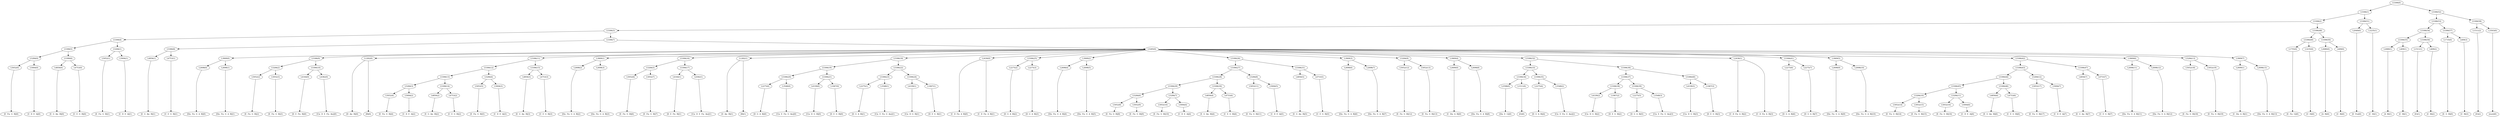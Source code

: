 digraph sample{
"L5052(0)"->"[E  Fis  G  B](0)"
"L5004(0)"->"[C  D  E  A](0)"
"L5284(0)"->"L5052(0)"
"L5284(0)"->"L5004(0)"
"L4856(0)"->"[E  G  Ais  B](0)"
"L4753(0)"->"[C  E  G  B](0)"
"L5306(6)"->"L4856(0)"
"L5306(6)"->"L4753(0)"
"L5306(5)"->"L5284(0)"
"L5306(5)"->"L5306(6)"
"L5052(1)"->"[E  Fis  G  B](1)"
"L5004(1)"->"[C  D  E  A](1)"
"L5284(1)"->"L5052(1)"
"L5284(1)"->"L5004(1)"
"L5306(4)"->"L5306(5)"
"L5306(4)"->"L5284(1)"
"L4856(1)"->"[E  G  Ais  B](1)"
"L4753(1)"->"[C  E  G  B](1)"
"L5306(8)"->"L4856(1)"
"L5306(8)"->"L4753(1)"
"L2698(0)"->"[Dis  Fis  G  A  B](0)"
"L2698(1)"->"[Dis  Fis  G  A  B](1)"
"L3069(0)"->"L2698(0)"
"L3069(0)"->"L2698(1)"
"L5052(2)"->"[E  Fis  G  B](2)"
"L5052(3)"->"[E  Fis  G  B](3)"
"L5284(2)"->"L5052(2)"
"L5284(2)"->"L5052(3)"
"L4164(0)"->"[D  E  Fis  B](0)"
"L4382(0)"->"[Cis  D  E  Fis  Ais](0)"
"L5306(10)"->"L4164(0)"
"L5306(10)"->"L4382(0)"
"L5306(9)"->"L5284(2)"
"L5306(9)"->"L5306(10)"
"L1282(0)"->"[D  Ais  B](0)"
"L1282(0)"->"[B](0)"
"L5052(4)"->"[E  Fis  G  B](4)"
"L5004(2)"->"[C  D  E  A](2)"
"L5284(3)"->"L5052(4)"
"L5284(3)"->"L5004(2)"
"L4856(2)"->"[E  G  Ais  B](2)"
"L4753(2)"->"[C  E  G  B](2)"
"L5306(14)"->"L4856(2)"
"L5306(14)"->"L4753(2)"
"L5306(13)"->"L5284(3)"
"L5306(13)"->"L5306(14)"
"L5052(5)"->"[E  Fis  G  B](5)"
"L5004(3)"->"[C  D  E  A](3)"
"L5284(4)"->"L5052(5)"
"L5284(4)"->"L5004(3)"
"L5306(12)"->"L5306(13)"
"L5306(12)"->"L5284(4)"
"L4856(3)"->"[E  G  Ais  B](3)"
"L4753(3)"->"[C  E  G  B](3)"
"L5306(15)"->"L4856(3)"
"L5306(15)"->"L4753(3)"
"L5306(11)"->"L5306(12)"
"L5306(11)"->"L5306(15)"
"L2698(2)"->"[Dis  Fis  G  A  B](2)"
"L2698(3)"->"[Dis  Fis  G  A  B](3)"
"L3069(1)"->"L2698(2)"
"L3069(1)"->"L2698(3)"
"L5052(6)"->"[E  Fis  G  B](6)"
"L5052(7)"->"[E  Fis  G  B](7)"
"L5284(5)"->"L5052(6)"
"L5284(5)"->"L5052(7)"
"L4164(1)"->"[D  E  Fis  B](1)"
"L4382(1)"->"[Cis  D  E  Fis  Ais](1)"
"L5306(17)"->"L4164(1)"
"L5306(17)"->"L4382(1)"
"L5306(16)"->"L5284(5)"
"L5306(16)"->"L5306(17)"
"L1282(1)"->"[D  Ais  B](1)"
"L1282(1)"->"[B](1)"
"L2275(0)"->"[D  G  A  B](0)"
"L3548(0)"->"[Cis  E  Fis  G  Ais](0)"
"L5306(20)"->"L2275(0)"
"L5306(20)"->"L3548(0)"
"L4339(0)"->"[Cis  D  G  B](0)"
"L1067(0)"->"[D  E  G  B](0)"
"L5306(21)"->"L4339(0)"
"L5306(21)"->"L1067(0)"
"L5306(19)"->"L5306(20)"
"L5306(19)"->"L5306(21)"
"L2275(1)"->"[D  G  A  B](1)"
"L3548(1)"->"[Cis  E  Fis  G  Ais](1)"
"L5306(23)"->"L2275(1)"
"L5306(23)"->"L3548(1)"
"L4339(1)"->"[Cis  D  G  B](1)"
"L1067(1)"->"[D  E  G  B](1)"
"L5306(24)"->"L4339(1)"
"L5306(24)"->"L1067(1)"
"L5306(22)"->"L5306(23)"
"L5306(22)"->"L5306(24)"
"L5306(18)"->"L5306(19)"
"L5306(18)"->"L5306(22)"
"L2436(0)"->"[C  D  Fis  A  B](0)"
"L2436(0)"->"[C  D  Fis  A  B](1)"
"L2275(2)"->"[D  G  A  B](2)"
"L2275(3)"->"[D  G  A  B](3)"
"L5306(25)"->"L2275(2)"
"L5306(25)"->"L2275(3)"
"L2698(4)"->"[Dis  Fis  G  A  B](4)"
"L2698(5)"->"[Dis  Fis  G  A  B](5)"
"L3069(2)"->"L2698(4)"
"L3069(2)"->"L2698(5)"
"L5052(8)"->"[E  Fis  G  B](8)"
"L5052(9)"->"[E  Fis  G  B](9)"
"L5284(6)"->"L5052(8)"
"L5284(6)"->"L5052(9)"
"L5052(10)"->"[E  Fis  G  B](10)"
"L5004(4)"->"[C  D  E  A](4)"
"L5284(7)"->"L5052(10)"
"L5284(7)"->"L5004(4)"
"L5306(29)"->"L5284(6)"
"L5306(29)"->"L5284(7)"
"L4856(4)"->"[E  G  Ais  B](4)"
"L4753(4)"->"[C  E  G  B](4)"
"L5306(30)"->"L4856(4)"
"L5306(30)"->"L4753(4)"
"L5306(28)"->"L5306(29)"
"L5306(28)"->"L5306(30)"
"L5052(11)"->"[E  Fis  G  B](11)"
"L5004(5)"->"[C  D  E  A](5)"
"L5284(8)"->"L5052(11)"
"L5284(8)"->"L5004(5)"
"L5306(27)"->"L5306(28)"
"L5306(27)"->"L5284(8)"
"L4856(5)"->"[E  G  Ais  B](5)"
"L4753(5)"->"[C  E  G  B](5)"
"L5306(31)"->"L4856(5)"
"L5306(31)"->"L4753(5)"
"L5306(26)"->"L5306(27)"
"L5306(26)"->"L5306(31)"
"L2698(6)"->"[Dis  Fis  G  A  B](6)"
"L2698(7)"->"[Dis  Fis  G  A  B](7)"
"L3069(3)"->"L2698(6)"
"L3069(3)"->"L2698(7)"
"L5052(12)"->"[E  Fis  G  B](12)"
"L5052(13)"->"[E  Fis  G  B](13)"
"L5284(9)"->"L5052(12)"
"L5284(9)"->"L5052(13)"
"L2699(0)"->"[C  Dis  A  B](0)"
"L2698(8)"->"[Dis  Fis  G  A  B](8)"
"L3069(4)"->"L2699(0)"
"L3069(4)"->"L2698(8)"
"L2598(0)"->"[Dis  E  G](0)"
"L1511(0)"->"[E](0)"
"L5306(34)"->"L2598(0)"
"L5306(34)"->"L1511(0)"
"L2275(4)"->"[D  G  A  B](4)"
"L3548(2)"->"[Cis  E  Fis  G  Ais](2)"
"L5306(35)"->"L2275(4)"
"L5306(35)"->"L3548(2)"
"L5306(33)"->"L5306(34)"
"L5306(33)"->"L5306(35)"
"L4339(2)"->"[Cis  D  G  B](2)"
"L1067(2)"->"[D  E  G  B](2)"
"L5306(38)"->"L4339(2)"
"L5306(38)"->"L1067(2)"
"L2275(5)"->"[D  G  A  B](5)"
"L3548(3)"->"[Cis  E  Fis  G  Ais](3)"
"L5306(39)"->"L2275(5)"
"L5306(39)"->"L3548(3)"
"L5306(37)"->"L5306(38)"
"L5306(37)"->"L5306(39)"
"L4339(3)"->"[Cis  D  G  B](3)"
"L1067(3)"->"[D  E  G  B](3)"
"L5306(40)"->"L4339(3)"
"L5306(40)"->"L1067(3)"
"L5306(36)"->"L5306(37)"
"L5306(36)"->"L5306(40)"
"L5306(32)"->"L5306(33)"
"L5306(32)"->"L5306(36)"
"L2436(1)"->"[C  D  Fis  A  B](2)"
"L2436(1)"->"[C  D  Fis  A  B](3)"
"L2275(6)"->"[D  G  A  B](6)"
"L2275(7)"->"[D  G  A  B](7)"
"L5306(41)"->"L2275(6)"
"L5306(41)"->"L2275(7)"
"L2698(9)"->"[Dis  Fis  G  A  B](9)"
"L2698(10)"->"[Dis  Fis  G  A  B](10)"
"L3069(5)"->"L2698(9)"
"L3069(5)"->"L2698(10)"
"L5052(14)"->"[E  Fis  G  B](14)"
"L5052(15)"->"[E  Fis  G  B](15)"
"L5284(10)"->"L5052(14)"
"L5284(10)"->"L5052(15)"
"L5052(16)"->"[E  Fis  G  B](16)"
"L5004(6)"->"[C  D  E  A](6)"
"L5284(11)"->"L5052(16)"
"L5284(11)"->"L5004(6)"
"L5306(45)"->"L5284(10)"
"L5306(45)"->"L5284(11)"
"L4856(6)"->"[E  G  Ais  B](6)"
"L4753(6)"->"[C  E  G  B](6)"
"L5306(46)"->"L4856(6)"
"L5306(46)"->"L4753(6)"
"L5306(44)"->"L5306(45)"
"L5306(44)"->"L5306(46)"
"L5052(17)"->"[E  Fis  G  B](17)"
"L5004(7)"->"[C  D  E  A](7)"
"L5284(12)"->"L5052(17)"
"L5284(12)"->"L5004(7)"
"L5306(43)"->"L5306(44)"
"L5306(43)"->"L5284(12)"
"L4856(7)"->"[E  G  Ais  B](7)"
"L4753(7)"->"[C  E  G  B](7)"
"L5306(47)"->"L4856(7)"
"L5306(47)"->"L4753(7)"
"L5306(42)"->"L5306(43)"
"L5306(42)"->"L5306(47)"
"L2698(11)"->"[Dis  Fis  G  A  B](11)"
"L2698(12)"->"[Dis  Fis  G  A  B](12)"
"L3069(6)"->"L2698(11)"
"L3069(6)"->"L2698(12)"
"L5052(18)"->"[E  Fis  G  B](18)"
"L5052(19)"->"[E  Fis  G  B](19)"
"L5284(13)"->"L5052(18)"
"L5284(13)"->"L5052(19)"
"L2699(1)"->"[C  Dis  A  B](1)"
"L2698(13)"->"[Dis  Fis  G  A  B](13)"
"L3069(7)"->"L2699(1)"
"L3069(7)"->"L2698(13)"
"L5265(0)"->"L3069(0)"
"L5265(0)"->"L5306(9)"
"L5265(0)"->"L1282(0)"
"L5265(0)"->"L5306(11)"
"L5265(0)"->"L3069(1)"
"L5265(0)"->"L5306(16)"
"L5265(0)"->"L1282(1)"
"L5265(0)"->"L5306(18)"
"L5265(0)"->"L2436(0)"
"L5265(0)"->"L5306(25)"
"L5265(0)"->"L3069(2)"
"L5265(0)"->"L5306(26)"
"L5265(0)"->"L3069(3)"
"L5265(0)"->"L5284(9)"
"L5265(0)"->"L3069(4)"
"L5265(0)"->"L5306(32)"
"L5265(0)"->"L2436(1)"
"L5265(0)"->"L5306(41)"
"L5265(0)"->"L3069(5)"
"L5265(0)"->"L5306(42)"
"L5265(0)"->"L3069(6)"
"L5265(0)"->"L5284(13)"
"L5265(0)"->"L3069(7)"
"L5306(7)"->"L5306(8)"
"L5306(7)"->"L5265(0)"
"L5306(3)"->"L5306(4)"
"L5306(3)"->"L5306(7)"
"L1755(0)"->"[E  Fis  G](0)"
"L3235(0)"->"[C  D](0)"
"L5306(49)"->"L1755(0)"
"L5306(49)"->"L3235(0)"
"L2680(0)"->"[A  B](0)"
"L409(0)"->"[C  B](0)"
"L5306(50)"->"L2680(0)"
"L5306(50)"->"L409(0)"
"L5306(48)"->"L5306(49)"
"L5306(48)"->"L5306(50)"
"L5306(2)"->"L5306(3)"
"L5306(2)"->"L5306(48)"
"L2049(0)"->"[E  Fis](0)"
"L3235(1)"->"[C  D](1)"
"L5306(51)"->"L2049(0)"
"L5306(51)"->"L3235(1)"
"L5306(1)"->"L5306(2)"
"L5306(1)"->"L5306(51)"
"L2680(1)"->"[A  B](1)"
"L409(1)"->"[C  B](1)"
"L5306(55)"->"L2680(1)"
"L5306(55)"->"L409(1)"
"L1511(1)"->"[E](1)"
"L409(2)"->"[C  B](2)"
"L5306(56)"->"L1511(1)"
"L5306(56)"->"L409(2)"
"L5306(54)"->"L5306(55)"
"L5306(54)"->"L5306(56)"
"L1735(0)"->"[E  G  B](0)"
"L409(3)"->"[C  B](3)"
"L5306(57)"->"L1735(0)"
"L5306(57)"->"L409(3)"
"L5306(53)"->"L5306(54)"
"L5306(53)"->"L5306(57)"
"L1511(2)"->"[E](2)"
"L3503(0)"->"[rest](0)"
"L5306(58)"->"L1511(2)"
"L5306(58)"->"L3503(0)"
"L5306(52)"->"L5306(53)"
"L5306(52)"->"L5306(58)"
"L5306(0)"->"L5306(1)"
"L5306(0)"->"L5306(52)"
{rank = min; "L5306(0)"}
{rank = same; "L5306(1)"; "L5306(52)";}
{rank = same; "L5306(2)"; "L5306(51)"; "L5306(53)"; "L5306(58)";}
{rank = same; "L5306(3)"; "L5306(48)"; "L2049(0)"; "L3235(1)"; "L5306(54)"; "L5306(57)"; "L1511(2)"; "L3503(0)";}
{rank = same; "L5306(4)"; "L5306(7)"; "L5306(49)"; "L5306(50)"; "L5306(55)"; "L5306(56)"; "L1735(0)"; "L409(3)";}
{rank = same; "L5306(5)"; "L5284(1)"; "L5306(8)"; "L5265(0)"; "L1755(0)"; "L3235(0)"; "L2680(0)"; "L409(0)"; "L2680(1)"; "L409(1)"; "L1511(1)"; "L409(2)";}
{rank = same; "L5284(0)"; "L5306(6)"; "L5052(1)"; "L5004(1)"; "L4856(1)"; "L4753(1)"; "L3069(0)"; "L5306(9)"; "L1282(0)"; "L5306(11)"; "L3069(1)"; "L5306(16)"; "L1282(1)"; "L5306(18)"; "L2436(0)"; "L5306(25)"; "L3069(2)"; "L5306(26)"; "L3069(3)"; "L5284(9)"; "L3069(4)"; "L5306(32)"; "L2436(1)"; "L5306(41)"; "L3069(5)"; "L5306(42)"; "L3069(6)"; "L5284(13)"; "L3069(7)";}
{rank = same; "L5052(0)"; "L5004(0)"; "L4856(0)"; "L4753(0)"; "L2698(0)"; "L2698(1)"; "L5284(2)"; "L5306(10)"; "L5306(12)"; "L5306(15)"; "L2698(2)"; "L2698(3)"; "L5284(5)"; "L5306(17)"; "L5306(19)"; "L5306(22)"; "L2275(2)"; "L2275(3)"; "L2698(4)"; "L2698(5)"; "L5306(27)"; "L5306(31)"; "L2698(6)"; "L2698(7)"; "L5052(12)"; "L5052(13)"; "L2699(0)"; "L2698(8)"; "L5306(33)"; "L5306(36)"; "L2275(6)"; "L2275(7)"; "L2698(9)"; "L2698(10)"; "L5306(43)"; "L5306(47)"; "L2698(11)"; "L2698(12)"; "L5052(18)"; "L5052(19)"; "L2699(1)"; "L2698(13)";}
{rank = same; "L5052(2)"; "L5052(3)"; "L4164(0)"; "L4382(0)"; "L5306(13)"; "L5284(4)"; "L4856(3)"; "L4753(3)"; "L5052(6)"; "L5052(7)"; "L4164(1)"; "L4382(1)"; "L5306(20)"; "L5306(21)"; "L5306(23)"; "L5306(24)"; "L5306(28)"; "L5284(8)"; "L4856(5)"; "L4753(5)"; "L5306(34)"; "L5306(35)"; "L5306(37)"; "L5306(40)"; "L5306(44)"; "L5284(12)"; "L4856(7)"; "L4753(7)";}
{rank = same; "L5284(3)"; "L5306(14)"; "L5052(5)"; "L5004(3)"; "L2275(0)"; "L3548(0)"; "L4339(0)"; "L1067(0)"; "L2275(1)"; "L3548(1)"; "L4339(1)"; "L1067(1)"; "L5306(29)"; "L5306(30)"; "L5052(11)"; "L5004(5)"; "L2598(0)"; "L1511(0)"; "L2275(4)"; "L3548(2)"; "L5306(38)"; "L5306(39)"; "L4339(3)"; "L1067(3)"; "L5306(45)"; "L5306(46)"; "L5052(17)"; "L5004(7)";}
{rank = same; "L5052(4)"; "L5004(2)"; "L4856(2)"; "L4753(2)"; "L5284(6)"; "L5284(7)"; "L4856(4)"; "L4753(4)"; "L4339(2)"; "L1067(2)"; "L2275(5)"; "L3548(3)"; "L5284(10)"; "L5284(11)"; "L4856(6)"; "L4753(6)";}
{rank = same; "L5052(8)"; "L5052(9)"; "L5052(10)"; "L5004(4)"; "L5052(14)"; "L5052(15)"; "L5052(16)"; "L5004(6)";}
{rank = max; "[A  B](0)"; "[A  B](1)"; "[B](0)"; "[B](1)"; "[C  B](0)"; "[C  B](1)"; "[C  B](2)"; "[C  B](3)"; "[C  D  E  A](0)"; "[C  D  E  A](1)"; "[C  D  E  A](2)"; "[C  D  E  A](3)"; "[C  D  E  A](4)"; "[C  D  E  A](5)"; "[C  D  E  A](6)"; "[C  D  E  A](7)"; "[C  D  Fis  A  B](0)"; "[C  D  Fis  A  B](1)"; "[C  D  Fis  A  B](2)"; "[C  D  Fis  A  B](3)"; "[C  D](0)"; "[C  D](1)"; "[C  Dis  A  B](0)"; "[C  Dis  A  B](1)"; "[C  E  G  B](0)"; "[C  E  G  B](1)"; "[C  E  G  B](2)"; "[C  E  G  B](3)"; "[C  E  G  B](4)"; "[C  E  G  B](5)"; "[C  E  G  B](6)"; "[C  E  G  B](7)"; "[Cis  D  E  Fis  Ais](0)"; "[Cis  D  E  Fis  Ais](1)"; "[Cis  D  G  B](0)"; "[Cis  D  G  B](1)"; "[Cis  D  G  B](2)"; "[Cis  D  G  B](3)"; "[Cis  E  Fis  G  Ais](0)"; "[Cis  E  Fis  G  Ais](1)"; "[Cis  E  Fis  G  Ais](2)"; "[Cis  E  Fis  G  Ais](3)"; "[D  Ais  B](0)"; "[D  Ais  B](1)"; "[D  E  Fis  B](0)"; "[D  E  Fis  B](1)"; "[D  E  G  B](0)"; "[D  E  G  B](1)"; "[D  E  G  B](2)"; "[D  E  G  B](3)"; "[D  G  A  B](0)"; "[D  G  A  B](1)"; "[D  G  A  B](2)"; "[D  G  A  B](3)"; "[D  G  A  B](4)"; "[D  G  A  B](5)"; "[D  G  A  B](6)"; "[D  G  A  B](7)"; "[Dis  E  G](0)"; "[Dis  Fis  G  A  B](0)"; "[Dis  Fis  G  A  B](1)"; "[Dis  Fis  G  A  B](10)"; "[Dis  Fis  G  A  B](11)"; "[Dis  Fis  G  A  B](12)"; "[Dis  Fis  G  A  B](13)"; "[Dis  Fis  G  A  B](2)"; "[Dis  Fis  G  A  B](3)"; "[Dis  Fis  G  A  B](4)"; "[Dis  Fis  G  A  B](5)"; "[Dis  Fis  G  A  B](6)"; "[Dis  Fis  G  A  B](7)"; "[Dis  Fis  G  A  B](8)"; "[Dis  Fis  G  A  B](9)"; "[E  Fis  G  B](0)"; "[E  Fis  G  B](1)"; "[E  Fis  G  B](10)"; "[E  Fis  G  B](11)"; "[E  Fis  G  B](12)"; "[E  Fis  G  B](13)"; "[E  Fis  G  B](14)"; "[E  Fis  G  B](15)"; "[E  Fis  G  B](16)"; "[E  Fis  G  B](17)"; "[E  Fis  G  B](18)"; "[E  Fis  G  B](19)"; "[E  Fis  G  B](2)"; "[E  Fis  G  B](3)"; "[E  Fis  G  B](4)"; "[E  Fis  G  B](5)"; "[E  Fis  G  B](6)"; "[E  Fis  G  B](7)"; "[E  Fis  G  B](8)"; "[E  Fis  G  B](9)"; "[E  Fis  G](0)"; "[E  Fis](0)"; "[E  G  Ais  B](0)"; "[E  G  Ais  B](1)"; "[E  G  Ais  B](2)"; "[E  G  Ais  B](3)"; "[E  G  Ais  B](4)"; "[E  G  Ais  B](5)"; "[E  G  Ais  B](6)"; "[E  G  Ais  B](7)"; "[E  G  B](0)"; "[E](0)"; "[E](1)"; "[E](2)"; "[rest](0)";}
}